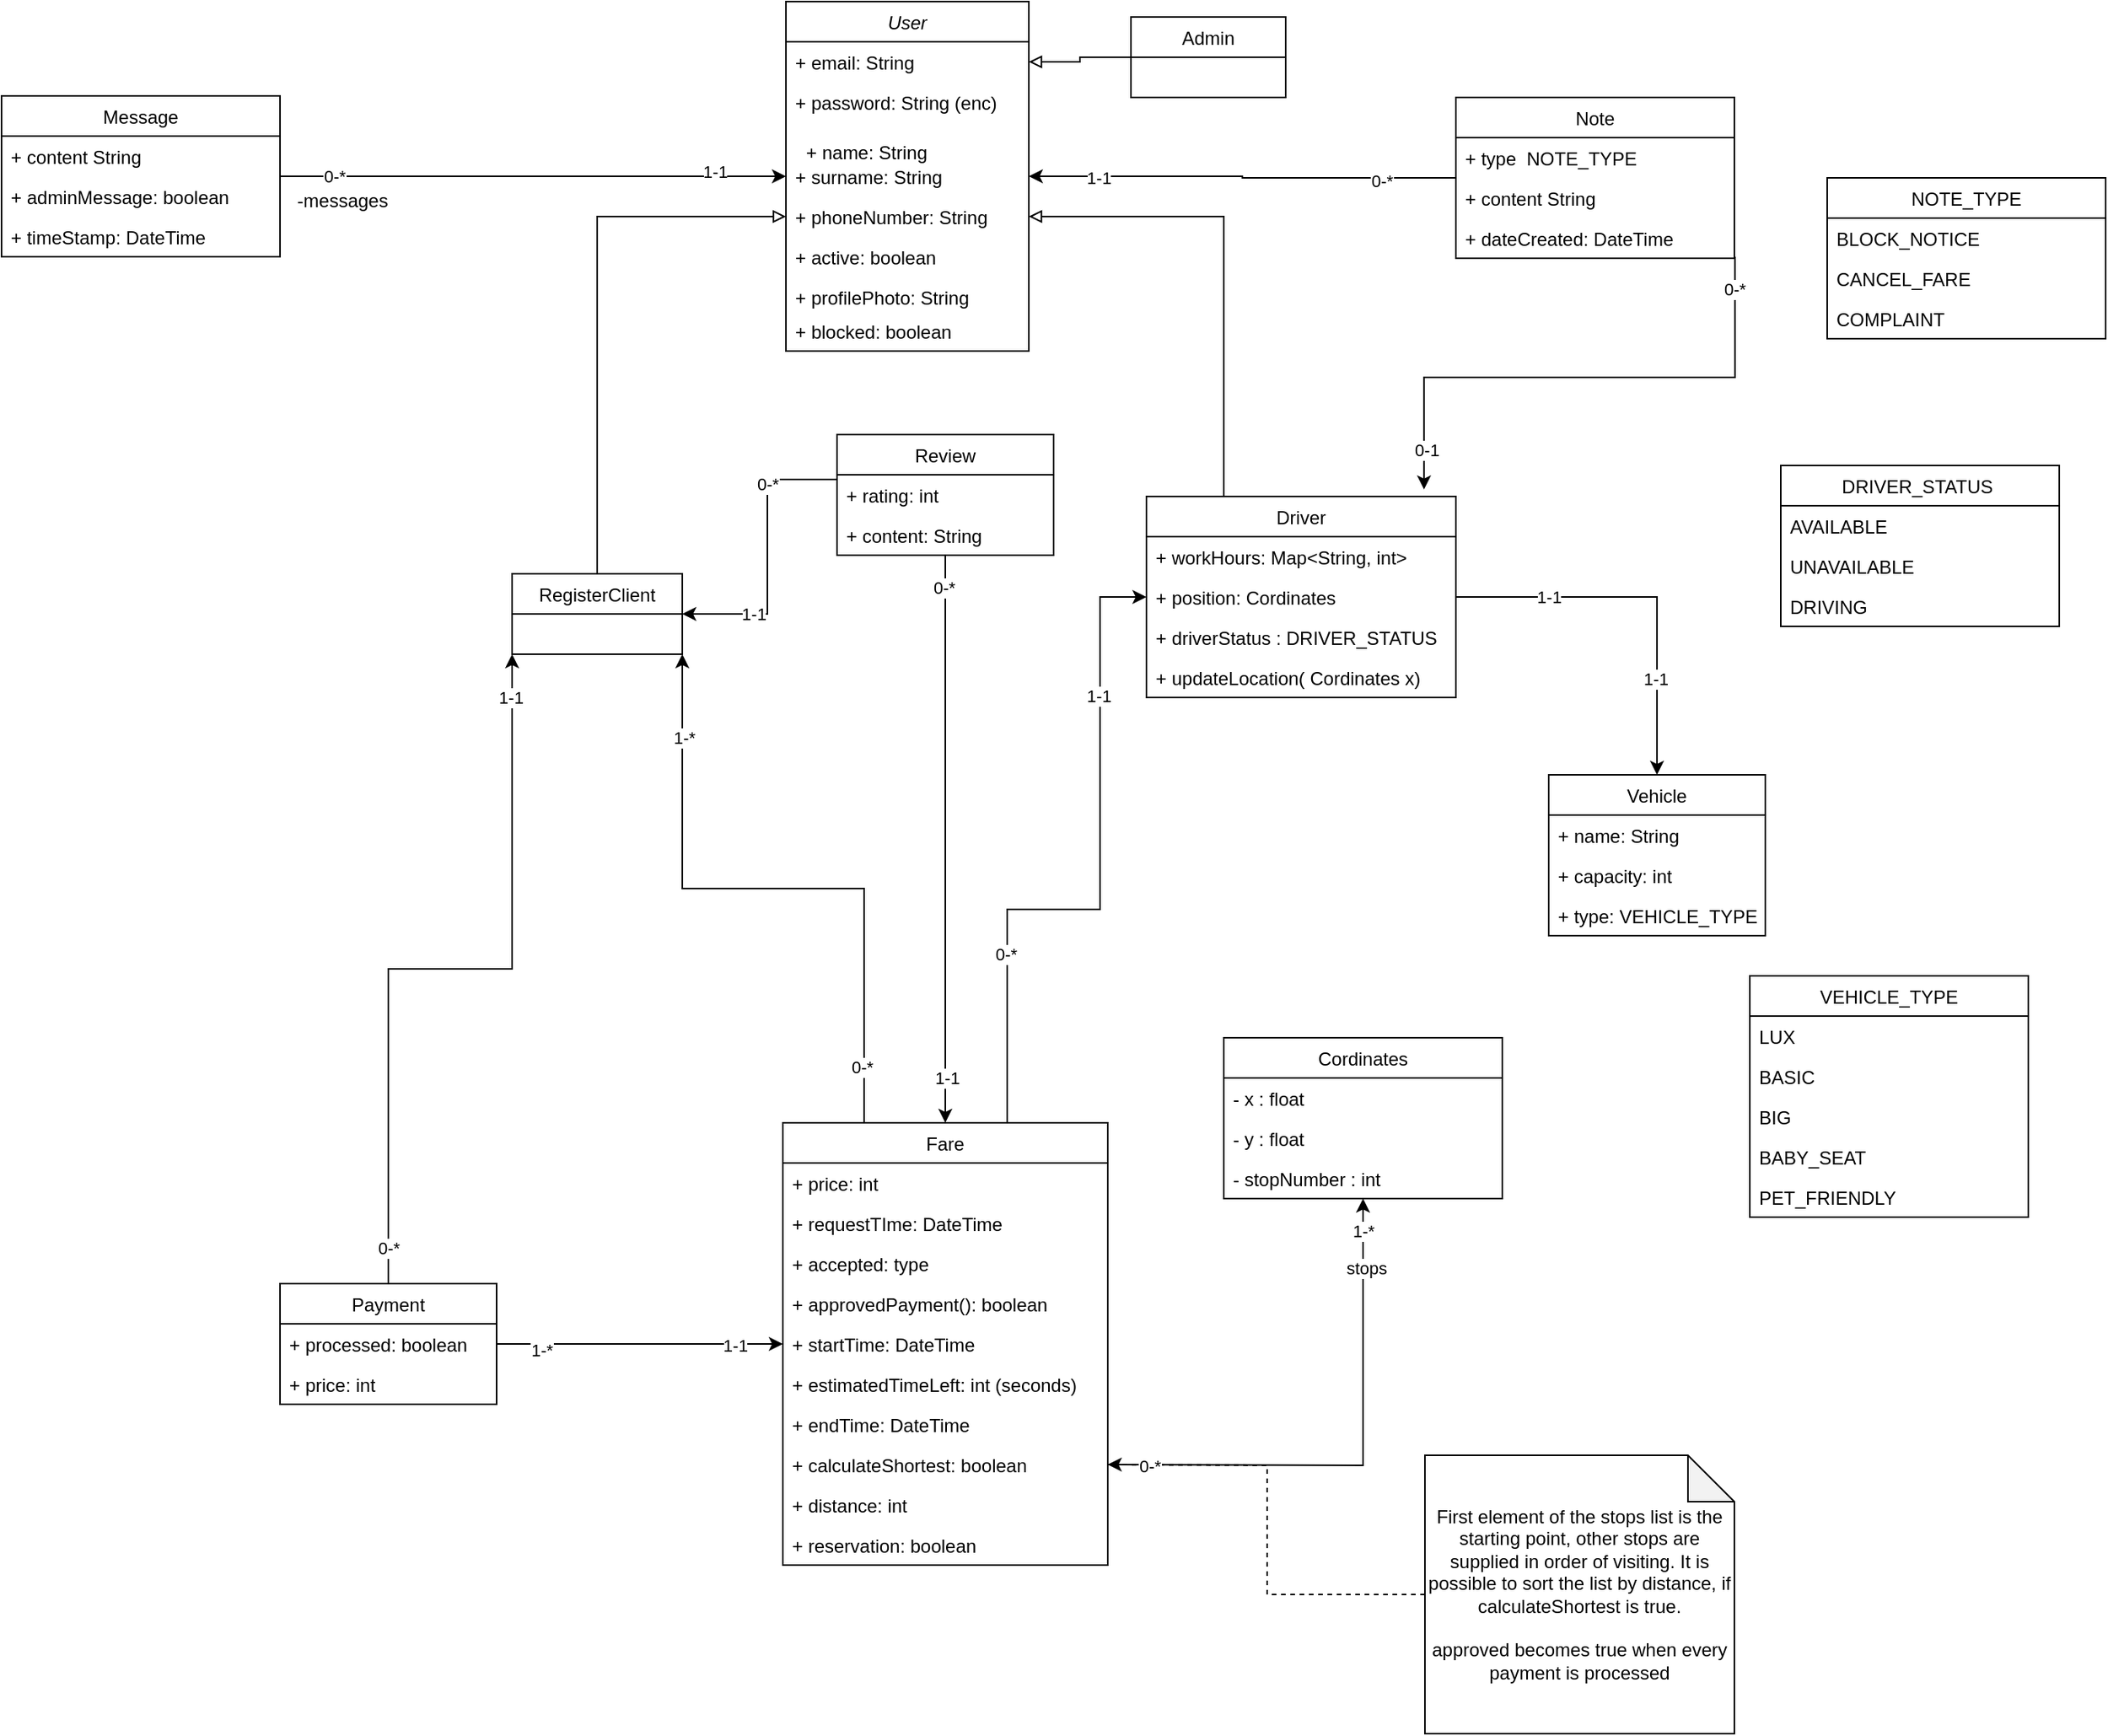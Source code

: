 <mxfile version="20.6.0" type="device"><diagram id="C5RBs43oDa-KdzZeNtuy" name="Page-1"><mxGraphModel dx="2044" dy="530" grid="1" gridSize="10" guides="1" tooltips="1" connect="1" arrows="1" fold="1" page="1" pageScale="1" pageWidth="827" pageHeight="1169" math="0" shadow="0"><root><mxCell id="WIyWlLk6GJQsqaUBKTNV-0"/><mxCell id="WIyWlLk6GJQsqaUBKTNV-1" parent="WIyWlLk6GJQsqaUBKTNV-0"/><mxCell id="YJdLlbE9_V5KjcXaR-FG-29" value="RegisterClient" style="swimlane;fontStyle=0;childLayout=stackLayout;horizontal=1;startSize=26;fillColor=none;horizontalStack=0;resizeParent=1;resizeParentMax=0;resizeLast=0;collapsible=1;marginBottom=0;" parent="WIyWlLk6GJQsqaUBKTNV-1" vertex="1"><mxGeometry x="-350" y="380" width="110" height="52" as="geometry"/></mxCell><mxCell id="YJdLlbE9_V5KjcXaR-FG-73" style="edgeStyle=orthogonalEdgeStyle;rounded=0;orthogonalLoop=1;jettySize=auto;html=1;entryX=0.5;entryY=0;entryDx=0;entryDy=0;endArrow=classic;endFill=1;" parent="WIyWlLk6GJQsqaUBKTNV-1" source="YJdLlbE9_V5KjcXaR-FG-39" target="YJdLlbE9_V5KjcXaR-FG-69" edge="1"><mxGeometry relative="1" as="geometry"/></mxCell><mxCell id="gJKFK1n08z4x0vgUifqC-19" value="1-1" style="edgeLabel;html=1;align=center;verticalAlign=middle;resizable=0;points=[];" parent="YJdLlbE9_V5KjcXaR-FG-73" vertex="1" connectable="0"><mxGeometry x="-0.516" relative="1" as="geometry"><mxPoint as="offset"/></mxGeometry></mxCell><mxCell id="gJKFK1n08z4x0vgUifqC-20" value="1-1" style="edgeLabel;html=1;align=center;verticalAlign=middle;resizable=0;points=[];" parent="YJdLlbE9_V5KjcXaR-FG-73" vertex="1" connectable="0"><mxGeometry x="0.492" y="-1" relative="1" as="geometry"><mxPoint as="offset"/></mxGeometry></mxCell><mxCell id="YJdLlbE9_V5KjcXaR-FG-39" value="Driver" style="swimlane;fontStyle=0;childLayout=stackLayout;horizontal=1;startSize=26;fillColor=none;horizontalStack=0;resizeParent=1;resizeParentMax=0;resizeLast=0;collapsible=1;marginBottom=0;" parent="WIyWlLk6GJQsqaUBKTNV-1" vertex="1"><mxGeometry x="60" y="330" width="200" height="130" as="geometry"/></mxCell><mxCell id="YJdLlbE9_V5KjcXaR-FG-41" value="+ workHours: Map&lt;String, int&gt;" style="text;strokeColor=none;fillColor=none;align=left;verticalAlign=top;spacingLeft=4;spacingRight=4;overflow=hidden;rotatable=0;points=[[0,0.5],[1,0.5]];portConstraint=eastwest;" parent="YJdLlbE9_V5KjcXaR-FG-39" vertex="1"><mxGeometry y="26" width="200" height="26" as="geometry"/></mxCell><mxCell id="NulmSKvxy2qD1-O3wv4F-1" value="+ position: Cordinates&#10;" style="text;strokeColor=none;fillColor=none;align=left;verticalAlign=top;spacingLeft=4;spacingRight=4;overflow=hidden;rotatable=0;points=[[0,0.5],[1,0.5]];portConstraint=eastwest;" parent="YJdLlbE9_V5KjcXaR-FG-39" vertex="1"><mxGeometry y="52" width="200" height="26" as="geometry"/></mxCell><mxCell id="NulmSKvxy2qD1-O3wv4F-2" value="+ driverStatus : DRIVER_STATUS " style="text;strokeColor=none;fillColor=none;align=left;verticalAlign=top;spacingLeft=4;spacingRight=4;overflow=hidden;rotatable=0;points=[[0,0.5],[1,0.5]];portConstraint=eastwest;" parent="YJdLlbE9_V5KjcXaR-FG-39" vertex="1"><mxGeometry y="78" width="200" height="26" as="geometry"/></mxCell><mxCell id="gJKFK1n08z4x0vgUifqC-6" value="+ updateLocation( Cordinates x) " style="text;strokeColor=none;fillColor=none;align=left;verticalAlign=top;spacingLeft=4;spacingRight=4;overflow=hidden;rotatable=0;points=[[0,0.5],[1,0.5]];portConstraint=eastwest;" parent="YJdLlbE9_V5KjcXaR-FG-39" vertex="1"><mxGeometry y="104" width="200" height="26" as="geometry"/></mxCell><mxCell id="YJdLlbE9_V5KjcXaR-FG-55" style="edgeStyle=orthogonalEdgeStyle;rounded=0;orthogonalLoop=1;jettySize=auto;html=1;entryX=1;entryY=0.5;entryDx=0;entryDy=0;endArrow=block;endFill=0;" parent="WIyWlLk6GJQsqaUBKTNV-1" source="YJdLlbE9_V5KjcXaR-FG-51" target="YJdLlbE9_V5KjcXaR-FG-58" edge="1"><mxGeometry relative="1" as="geometry"><mxPoint x="-17" y="107.0" as="targetPoint"/></mxGeometry></mxCell><mxCell id="YJdLlbE9_V5KjcXaR-FG-51" value="Admin" style="swimlane;fontStyle=0;childLayout=stackLayout;horizontal=1;startSize=26;fillColor=none;horizontalStack=0;resizeParent=1;resizeParentMax=0;resizeLast=0;collapsible=1;marginBottom=0;" parent="WIyWlLk6GJQsqaUBKTNV-1" vertex="1"><mxGeometry x="50" y="20" width="100" height="52" as="geometry"/></mxCell><object label="User" name="String" surname="String" id="YJdLlbE9_V5KjcXaR-FG-56"><mxCell style="swimlane;fontStyle=2;childLayout=stackLayout;horizontal=1;startSize=26;fillColor=none;horizontalStack=0;resizeParent=1;resizeParentMax=0;resizeLast=0;collapsible=1;marginBottom=0;movable=1;resizable=1;rotatable=1;deletable=1;editable=1;connectable=1;" parent="WIyWlLk6GJQsqaUBKTNV-1" vertex="1"><mxGeometry x="-173" y="10" width="157" height="226" as="geometry"><mxRectangle x="343" y="20" width="80" height="30" as="alternateBounds"/></mxGeometry></mxCell></object><mxCell id="YJdLlbE9_V5KjcXaR-FG-58" value="+ email: String&#10;" style="text;strokeColor=none;fillColor=none;align=left;verticalAlign=top;spacingLeft=4;spacingRight=4;overflow=hidden;rotatable=0;points=[[0,0.5],[1,0.5]];portConstraint=eastwest;" parent="YJdLlbE9_V5KjcXaR-FG-56" vertex="1"><mxGeometry y="26" width="157" height="26" as="geometry"/></mxCell><mxCell id="YJdLlbE9_V5KjcXaR-FG-59" value="+ password: String (enc)" style="text;strokeColor=none;fillColor=none;align=left;verticalAlign=top;spacingLeft=4;spacingRight=4;overflow=hidden;rotatable=0;points=[[0,0.5],[1,0.5]];portConstraint=eastwest;" parent="YJdLlbE9_V5KjcXaR-FG-56" vertex="1"><mxGeometry y="52" width="157" height="48" as="geometry"/></mxCell><mxCell id="YJdLlbE9_V5KjcXaR-FG-52" value="+ surname: String" style="text;strokeColor=none;fillColor=none;align=left;verticalAlign=top;spacingLeft=4;spacingRight=4;overflow=hidden;rotatable=0;points=[[0,0.5],[1,0.5]];portConstraint=eastwest;" parent="YJdLlbE9_V5KjcXaR-FG-56" vertex="1"><mxGeometry y="100" width="157" height="26" as="geometry"/></mxCell><mxCell id="YJdLlbE9_V5KjcXaR-FG-40" value="+ phoneNumber: String" style="text;strokeColor=none;fillColor=none;align=left;verticalAlign=top;spacingLeft=4;spacingRight=4;overflow=hidden;rotatable=0;points=[[0,0.5],[1,0.5]];portConstraint=eastwest;" parent="YJdLlbE9_V5KjcXaR-FG-56" vertex="1"><mxGeometry y="126" width="157" height="26" as="geometry"/></mxCell><mxCell id="YJdLlbE9_V5KjcXaR-FG-32" value="+ active: boolean" style="text;strokeColor=none;fillColor=none;align=left;verticalAlign=top;spacingLeft=4;spacingRight=4;overflow=hidden;rotatable=0;points=[[0,0.5],[1,0.5]];portConstraint=eastwest;" parent="YJdLlbE9_V5KjcXaR-FG-56" vertex="1"><mxGeometry y="152" width="157" height="26" as="geometry"/></mxCell><mxCell id="YJdLlbE9_V5KjcXaR-FG-27" value="+ profilePhoto: String" style="text;strokeColor=none;fillColor=none;align=left;verticalAlign=top;spacingLeft=4;spacingRight=4;overflow=hidden;rotatable=0;points=[[0,0.5],[1,0.5]];portConstraint=eastwest;" parent="YJdLlbE9_V5KjcXaR-FG-56" vertex="1"><mxGeometry y="178" width="157" height="22" as="geometry"/></mxCell><mxCell id="YJdLlbE9_V5KjcXaR-FG-25" value="+ blocked: boolean" style="text;strokeColor=none;fillColor=none;align=left;verticalAlign=top;spacingLeft=4;spacingRight=4;overflow=hidden;rotatable=0;points=[[0,0.5],[1,0.5]];portConstraint=eastwest;" parent="YJdLlbE9_V5KjcXaR-FG-56" vertex="1"><mxGeometry y="200" width="157" height="26" as="geometry"/></mxCell><mxCell id="YJdLlbE9_V5KjcXaR-FG-60" value="+ name: String" style="text;strokeColor=none;fillColor=none;align=left;verticalAlign=top;spacingLeft=4;spacingRight=4;overflow=hidden;rotatable=0;points=[[0,0.5],[1,0.5]];portConstraint=eastwest;" parent="WIyWlLk6GJQsqaUBKTNV-1" vertex="1"><mxGeometry x="-166" y="94" width="150" height="26" as="geometry"/></mxCell><mxCell id="YJdLlbE9_V5KjcXaR-FG-69" value="Vehicle" style="swimlane;fontStyle=0;childLayout=stackLayout;horizontal=1;startSize=26;fillColor=none;horizontalStack=0;resizeParent=1;resizeParentMax=0;resizeLast=0;collapsible=1;marginBottom=0;" parent="WIyWlLk6GJQsqaUBKTNV-1" vertex="1"><mxGeometry x="320" y="510" width="140" height="104" as="geometry"/></mxCell><mxCell id="YJdLlbE9_V5KjcXaR-FG-70" value="+ name: String" style="text;strokeColor=none;fillColor=none;align=left;verticalAlign=top;spacingLeft=4;spacingRight=4;overflow=hidden;rotatable=0;points=[[0,0.5],[1,0.5]];portConstraint=eastwest;" parent="YJdLlbE9_V5KjcXaR-FG-69" vertex="1"><mxGeometry y="26" width="140" height="26" as="geometry"/></mxCell><mxCell id="YJdLlbE9_V5KjcXaR-FG-71" value="+ capacity: int" style="text;strokeColor=none;fillColor=none;align=left;verticalAlign=top;spacingLeft=4;spacingRight=4;overflow=hidden;rotatable=0;points=[[0,0.5],[1,0.5]];portConstraint=eastwest;" parent="YJdLlbE9_V5KjcXaR-FG-69" vertex="1"><mxGeometry y="52" width="140" height="26" as="geometry"/></mxCell><mxCell id="gJKFK1n08z4x0vgUifqC-26" value="+ type: VEHICLE_TYPE" style="text;strokeColor=none;fillColor=none;align=left;verticalAlign=top;spacingLeft=4;spacingRight=4;overflow=hidden;rotatable=0;points=[[0,0.5],[1,0.5]];portConstraint=eastwest;" parent="YJdLlbE9_V5KjcXaR-FG-69" vertex="1"><mxGeometry y="78" width="140" height="26" as="geometry"/></mxCell><mxCell id="YJdLlbE9_V5KjcXaR-FG-81" style="edgeStyle=orthogonalEdgeStyle;rounded=0;orthogonalLoop=1;jettySize=auto;html=1;exitX=0.25;exitY=0;exitDx=0;exitDy=0;entryX=1;entryY=1;entryDx=0;entryDy=0;endArrow=classic;endFill=1;" parent="WIyWlLk6GJQsqaUBKTNV-1" source="YJdLlbE9_V5KjcXaR-FG-75" target="YJdLlbE9_V5KjcXaR-FG-29" edge="1"><mxGeometry relative="1" as="geometry"><mxPoint x="-173.78" y="451.22" as="targetPoint"/></mxGeometry></mxCell><mxCell id="NulmSKvxy2qD1-O3wv4F-26" value="1-*" style="edgeLabel;html=1;align=center;verticalAlign=middle;resizable=0;points=[];" parent="YJdLlbE9_V5KjcXaR-FG-81" vertex="1" connectable="0"><mxGeometry x="0.746" y="-1" relative="1" as="geometry"><mxPoint as="offset"/></mxGeometry></mxCell><mxCell id="gJKFK1n08z4x0vgUifqC-10" value="0-*" style="edgeLabel;html=1;align=center;verticalAlign=middle;resizable=0;points=[];" parent="YJdLlbE9_V5KjcXaR-FG-81" vertex="1" connectable="0"><mxGeometry x="-0.827" y="2" relative="1" as="geometry"><mxPoint as="offset"/></mxGeometry></mxCell><mxCell id="gJKFK1n08z4x0vgUifqC-7" style="edgeStyle=orthogonalEdgeStyle;rounded=0;orthogonalLoop=1;jettySize=auto;html=1;" parent="WIyWlLk6GJQsqaUBKTNV-1" source="YJdLlbE9_V5KjcXaR-FG-75" target="YJdLlbE9_V5KjcXaR-FG-39" edge="1"><mxGeometry relative="1" as="geometry"><Array as="points"><mxPoint x="-30" y="597"/><mxPoint x="30" y="597"/></Array></mxGeometry></mxCell><mxCell id="gJKFK1n08z4x0vgUifqC-8" value="0-*" style="edgeLabel;html=1;align=center;verticalAlign=middle;resizable=0;points=[];" parent="gJKFK1n08z4x0vgUifqC-7" vertex="1" connectable="0"><mxGeometry x="-0.493" y="1" relative="1" as="geometry"><mxPoint as="offset"/></mxGeometry></mxCell><mxCell id="gJKFK1n08z4x0vgUifqC-9" value="1-1" style="edgeLabel;html=1;align=center;verticalAlign=middle;resizable=0;points=[];" parent="gJKFK1n08z4x0vgUifqC-7" vertex="1" connectable="0"><mxGeometry x="0.562" y="1" relative="1" as="geometry"><mxPoint as="offset"/></mxGeometry></mxCell><mxCell id="YJdLlbE9_V5KjcXaR-FG-75" value="Fare" style="swimlane;fontStyle=0;childLayout=stackLayout;horizontal=1;startSize=26;fillColor=none;horizontalStack=0;resizeParent=1;resizeParentMax=0;resizeLast=0;collapsible=1;marginBottom=0;" parent="WIyWlLk6GJQsqaUBKTNV-1" vertex="1"><mxGeometry x="-175" y="735" width="210" height="286" as="geometry"/></mxCell><mxCell id="YJdLlbE9_V5KjcXaR-FG-77" value="+ price: int" style="text;strokeColor=none;fillColor=none;align=left;verticalAlign=top;spacingLeft=4;spacingRight=4;overflow=hidden;rotatable=0;points=[[0,0.5],[1,0.5]];portConstraint=eastwest;" parent="YJdLlbE9_V5KjcXaR-FG-75" vertex="1"><mxGeometry y="26" width="210" height="26" as="geometry"/></mxCell><mxCell id="NulmSKvxy2qD1-O3wv4F-12" value="+ requestTIme: DateTime" style="text;strokeColor=none;fillColor=none;align=left;verticalAlign=top;spacingLeft=4;spacingRight=4;overflow=hidden;rotatable=0;points=[[0,0.5],[1,0.5]];portConstraint=eastwest;" parent="YJdLlbE9_V5KjcXaR-FG-75" vertex="1"><mxGeometry y="52" width="210" height="26" as="geometry"/></mxCell><mxCell id="NulmSKvxy2qD1-O3wv4F-11" value="+ accepted: type" style="text;strokeColor=none;fillColor=none;align=left;verticalAlign=top;spacingLeft=4;spacingRight=4;overflow=hidden;rotatable=0;points=[[0,0.5],[1,0.5]];portConstraint=eastwest;" parent="YJdLlbE9_V5KjcXaR-FG-75" vertex="1"><mxGeometry y="78" width="210" height="26" as="geometry"/></mxCell><mxCell id="YJdLlbE9_V5KjcXaR-FG-90" value="+ approvedPayment(): boolean" style="text;strokeColor=none;fillColor=none;align=left;verticalAlign=top;spacingLeft=4;spacingRight=4;overflow=hidden;rotatable=0;points=[[0,0.5],[1,0.5]];portConstraint=eastwest;" parent="YJdLlbE9_V5KjcXaR-FG-75" vertex="1"><mxGeometry y="104" width="210" height="26" as="geometry"/></mxCell><mxCell id="YJdLlbE9_V5KjcXaR-FG-78" value="+ startTime: DateTime" style="text;strokeColor=none;fillColor=none;align=left;verticalAlign=top;spacingLeft=4;spacingRight=4;overflow=hidden;rotatable=0;points=[[0,0.5],[1,0.5]];portConstraint=eastwest;" parent="YJdLlbE9_V5KjcXaR-FG-75" vertex="1"><mxGeometry y="130" width="210" height="26" as="geometry"/></mxCell><mxCell id="YJdLlbE9_V5KjcXaR-FG-72" value="+ estimatedTimeLeft: int (seconds)" style="text;strokeColor=none;fillColor=none;align=left;verticalAlign=top;spacingLeft=4;spacingRight=4;overflow=hidden;rotatable=0;points=[[0,0.5],[1,0.5]];portConstraint=eastwest;" parent="YJdLlbE9_V5KjcXaR-FG-75" vertex="1"><mxGeometry y="156" width="210" height="26" as="geometry"/></mxCell><mxCell id="YJdLlbE9_V5KjcXaR-FG-26" value="+ endTime: DateTime" style="text;strokeColor=none;fillColor=none;align=left;verticalAlign=top;spacingLeft=4;spacingRight=4;overflow=hidden;rotatable=0;points=[[0,0.5],[1,0.5]];portConstraint=eastwest;" parent="YJdLlbE9_V5KjcXaR-FG-75" vertex="1"><mxGeometry y="182" width="210" height="26" as="geometry"/></mxCell><mxCell id="YJdLlbE9_V5KjcXaR-FG-91" value="+ calculateShortest: boolean" style="text;strokeColor=none;fillColor=none;align=left;verticalAlign=top;spacingLeft=4;spacingRight=4;overflow=hidden;rotatable=0;points=[[0,0.5],[1,0.5]];portConstraint=eastwest;" parent="YJdLlbE9_V5KjcXaR-FG-75" vertex="1"><mxGeometry y="208" width="210" height="26" as="geometry"/></mxCell><mxCell id="YJdLlbE9_V5KjcXaR-FG-30" value="+ distance: int" style="text;strokeColor=none;fillColor=none;align=left;verticalAlign=top;spacingLeft=4;spacingRight=4;overflow=hidden;rotatable=0;points=[[0,0.5],[1,0.5]];portConstraint=eastwest;" parent="YJdLlbE9_V5KjcXaR-FG-75" vertex="1"><mxGeometry y="234" width="210" height="26" as="geometry"/></mxCell><mxCell id="NulmSKvxy2qD1-O3wv4F-10" value="+ reservation: boolean&#10;" style="text;strokeColor=none;fillColor=none;align=left;verticalAlign=top;spacingLeft=4;spacingRight=4;overflow=hidden;rotatable=0;points=[[0,0.5],[1,0.5]];portConstraint=eastwest;" parent="YJdLlbE9_V5KjcXaR-FG-75" vertex="1"><mxGeometry y="260" width="210" height="26" as="geometry"/></mxCell><mxCell id="gJKFK1n08z4x0vgUifqC-16" style="edgeStyle=orthogonalEdgeStyle;rounded=0;orthogonalLoop=1;jettySize=auto;html=1;exitX=0;exitY=0.5;exitDx=0;exitDy=0;" parent="WIyWlLk6GJQsqaUBKTNV-1" source="YJdLlbE9_V5KjcXaR-FG-86" target="YJdLlbE9_V5KjcXaR-FG-29" edge="1"><mxGeometry relative="1" as="geometry"><Array as="points"><mxPoint x="-185" y="319"/></Array></mxGeometry></mxCell><mxCell id="gJKFK1n08z4x0vgUifqC-17" value="1-1" style="edgeLabel;html=1;align=center;verticalAlign=middle;resizable=0;points=[];" parent="gJKFK1n08z4x0vgUifqC-16" vertex="1" connectable="0"><mxGeometry x="0.54" relative="1" as="geometry"><mxPoint as="offset"/></mxGeometry></mxCell><mxCell id="gJKFK1n08z4x0vgUifqC-18" value="0-*" style="edgeLabel;html=1;align=center;verticalAlign=middle;resizable=0;points=[];" parent="gJKFK1n08z4x0vgUifqC-16" vertex="1" connectable="0"><mxGeometry x="-0.416" relative="1" as="geometry"><mxPoint as="offset"/></mxGeometry></mxCell><mxCell id="vA4asXcsJOqY0J_OqDs7-7" style="edgeStyle=orthogonalEdgeStyle;rounded=0;orthogonalLoop=1;jettySize=auto;html=1;" parent="WIyWlLk6GJQsqaUBKTNV-1" source="YJdLlbE9_V5KjcXaR-FG-85" target="YJdLlbE9_V5KjcXaR-FG-75" edge="1"><mxGeometry relative="1" as="geometry"/></mxCell><mxCell id="vA4asXcsJOqY0J_OqDs7-9" value="1-1" style="edgeLabel;html=1;align=center;verticalAlign=middle;resizable=0;points=[];" parent="vA4asXcsJOqY0J_OqDs7-7" vertex="1" connectable="0"><mxGeometry x="0.84" y="1" relative="1" as="geometry"><mxPoint as="offset"/></mxGeometry></mxCell><mxCell id="vA4asXcsJOqY0J_OqDs7-10" value="0-*" style="edgeLabel;html=1;align=center;verticalAlign=middle;resizable=0;points=[];" parent="vA4asXcsJOqY0J_OqDs7-7" vertex="1" connectable="0"><mxGeometry x="-0.889" y="-1" relative="1" as="geometry"><mxPoint as="offset"/></mxGeometry></mxCell><mxCell id="YJdLlbE9_V5KjcXaR-FG-85" value="Review" style="swimlane;fontStyle=0;childLayout=stackLayout;horizontal=1;startSize=26;fillColor=none;horizontalStack=0;resizeParent=1;resizeParentMax=0;resizeLast=0;collapsible=1;marginBottom=0;" parent="WIyWlLk6GJQsqaUBKTNV-1" vertex="1"><mxGeometry x="-140" y="290" width="140" height="78" as="geometry"/></mxCell><mxCell id="YJdLlbE9_V5KjcXaR-FG-86" value="+ rating: int&#10;" style="text;strokeColor=none;fillColor=none;align=left;verticalAlign=top;spacingLeft=4;spacingRight=4;overflow=hidden;rotatable=0;points=[[0,0.5],[1,0.5]];portConstraint=eastwest;" parent="YJdLlbE9_V5KjcXaR-FG-85" vertex="1"><mxGeometry y="26" width="140" height="26" as="geometry"/></mxCell><mxCell id="YJdLlbE9_V5KjcXaR-FG-92" value="+ content: String" style="text;strokeColor=none;fillColor=none;align=left;verticalAlign=top;spacingLeft=4;spacingRight=4;overflow=hidden;rotatable=0;points=[[0,0.5],[1,0.5]];portConstraint=eastwest;" parent="YJdLlbE9_V5KjcXaR-FG-85" vertex="1"><mxGeometry y="52" width="140" height="26" as="geometry"/></mxCell><mxCell id="YJdLlbE9_V5KjcXaR-FG-117" value="" style="edgeStyle=orthogonalEdgeStyle;rounded=0;orthogonalLoop=1;jettySize=auto;html=1;startArrow=none;startFill=0;endArrow=classic;endFill=1;dashed=1;entryX=1;entryY=0.5;entryDx=0;entryDy=0;" parent="WIyWlLk6GJQsqaUBKTNV-1" source="YJdLlbE9_V5KjcXaR-FG-106" edge="1"><mxGeometry relative="1" as="geometry"><mxPoint x="35" y="956" as="targetPoint"/></mxGeometry></mxCell><mxCell id="YJdLlbE9_V5KjcXaR-FG-106" value="First element of the stops list is the starting point, other stops are supplied in order of visiting. It is possible to sort the list by distance, if calculateShortest is true.&lt;br&gt;&lt;br&gt;approved becomes true when every payment is processed" style="shape=note;whiteSpace=wrap;html=1;backgroundOutline=1;darkOpacity=0.05;" parent="WIyWlLk6GJQsqaUBKTNV-1" vertex="1"><mxGeometry x="240" y="950" width="200" height="180" as="geometry"/></mxCell><mxCell id="zxIOZVTRy2o7CyIjMUpx-2" style="edgeStyle=orthogonalEdgeStyle;rounded=0;orthogonalLoop=1;jettySize=auto;html=1;exitX=0.5;exitY=0;exitDx=0;exitDy=0;entryX=0;entryY=1;entryDx=0;entryDy=0;" parent="WIyWlLk6GJQsqaUBKTNV-1" source="YJdLlbE9_V5KjcXaR-FG-108" target="YJdLlbE9_V5KjcXaR-FG-29" edge="1"><mxGeometry relative="1" as="geometry"/></mxCell><mxCell id="zxIOZVTRy2o7CyIjMUpx-3" value="1-1" style="edgeLabel;html=1;align=center;verticalAlign=middle;resizable=0;points=[];" parent="zxIOZVTRy2o7CyIjMUpx-2" vertex="1" connectable="0"><mxGeometry x="0.888" y="1" relative="1" as="geometry"><mxPoint as="offset"/></mxGeometry></mxCell><mxCell id="zxIOZVTRy2o7CyIjMUpx-4" value="0-*" style="edgeLabel;html=1;align=center;verticalAlign=middle;resizable=0;points=[];" parent="zxIOZVTRy2o7CyIjMUpx-2" vertex="1" connectable="0"><mxGeometry x="-0.899" relative="1" as="geometry"><mxPoint y="1" as="offset"/></mxGeometry></mxCell><mxCell id="YJdLlbE9_V5KjcXaR-FG-108" value="Payment" style="swimlane;fontStyle=0;childLayout=stackLayout;horizontal=1;startSize=26;fillColor=none;horizontalStack=0;resizeParent=1;resizeParentMax=0;resizeLast=0;collapsible=1;marginBottom=0;" parent="WIyWlLk6GJQsqaUBKTNV-1" vertex="1"><mxGeometry x="-500" y="839" width="140" height="78" as="geometry"/></mxCell><mxCell id="YJdLlbE9_V5KjcXaR-FG-111" value="+ processed: boolean" style="text;strokeColor=none;fillColor=none;align=left;verticalAlign=top;spacingLeft=4;spacingRight=4;overflow=hidden;rotatable=0;points=[[0,0.5],[1,0.5]];portConstraint=eastwest;" parent="YJdLlbE9_V5KjcXaR-FG-108" vertex="1"><mxGeometry y="26" width="140" height="26" as="geometry"/></mxCell><mxCell id="YJdLlbE9_V5KjcXaR-FG-110" value="+ price: int" style="text;strokeColor=none;fillColor=none;align=left;verticalAlign=top;spacingLeft=4;spacingRight=4;overflow=hidden;rotatable=0;points=[[0,0.5],[1,0.5]];portConstraint=eastwest;" parent="YJdLlbE9_V5KjcXaR-FG-108" vertex="1"><mxGeometry y="52" width="140" height="26" as="geometry"/></mxCell><mxCell id="NulmSKvxy2qD1-O3wv4F-14" style="edgeStyle=orthogonalEdgeStyle;rounded=0;orthogonalLoop=1;jettySize=auto;html=1;" parent="WIyWlLk6GJQsqaUBKTNV-1" source="YJdLlbE9_V5KjcXaR-FG-111" target="YJdLlbE9_V5KjcXaR-FG-75" edge="1"><mxGeometry relative="1" as="geometry"/></mxCell><mxCell id="gJKFK1n08z4x0vgUifqC-11" value="1-*" style="edgeLabel;html=1;align=center;verticalAlign=middle;resizable=0;points=[];" parent="NulmSKvxy2qD1-O3wv4F-14" vertex="1" connectable="0"><mxGeometry x="-0.689" y="-4" relative="1" as="geometry"><mxPoint as="offset"/></mxGeometry></mxCell><mxCell id="gJKFK1n08z4x0vgUifqC-12" value="1-1" style="edgeLabel;html=1;align=center;verticalAlign=middle;resizable=0;points=[];" parent="NulmSKvxy2qD1-O3wv4F-14" vertex="1" connectable="0"><mxGeometry x="0.665" y="-1" relative="1" as="geometry"><mxPoint as="offset"/></mxGeometry></mxCell><mxCell id="NulmSKvxy2qD1-O3wv4F-18" style="edgeStyle=orthogonalEdgeStyle;rounded=0;orthogonalLoop=1;jettySize=auto;html=1;" parent="WIyWlLk6GJQsqaUBKTNV-1" source="NulmSKvxy2qD1-O3wv4F-15" target="YJdLlbE9_V5KjcXaR-FG-56" edge="1"><mxGeometry relative="1" as="geometry"/></mxCell><mxCell id="gJKFK1n08z4x0vgUifqC-24" value="1-1" style="edgeLabel;html=1;align=center;verticalAlign=middle;resizable=0;points=[];" parent="NulmSKvxy2qD1-O3wv4F-18" vertex="1" connectable="0"><mxGeometry x="0.679" y="1" relative="1" as="geometry"><mxPoint as="offset"/></mxGeometry></mxCell><mxCell id="gJKFK1n08z4x0vgUifqC-25" value="0-*" style="edgeLabel;html=1;align=center;verticalAlign=middle;resizable=0;points=[];" parent="NulmSKvxy2qD1-O3wv4F-18" vertex="1" connectable="0"><mxGeometry x="-0.654" y="2" relative="1" as="geometry"><mxPoint as="offset"/></mxGeometry></mxCell><mxCell id="NulmSKvxy2qD1-O3wv4F-20" style="edgeStyle=orthogonalEdgeStyle;rounded=0;orthogonalLoop=1;jettySize=auto;html=1;entryX=0.897;entryY=-0.035;entryDx=0;entryDy=0;entryPerimeter=0;exitX=1.002;exitY=0.962;exitDx=0;exitDy=0;exitPerimeter=0;" parent="WIyWlLk6GJQsqaUBKTNV-1" source="NulmSKvxy2qD1-O3wv4F-17" target="YJdLlbE9_V5KjcXaR-FG-39" edge="1"><mxGeometry relative="1" as="geometry"/></mxCell><mxCell id="NulmSKvxy2qD1-O3wv4F-21" value="0-1" style="edgeLabel;html=1;align=center;verticalAlign=middle;resizable=0;points=[];" parent="NulmSKvxy2qD1-O3wv4F-20" vertex="1" connectable="0"><mxGeometry x="0.853" y="1" relative="1" as="geometry"><mxPoint as="offset"/></mxGeometry></mxCell><mxCell id="gJKFK1n08z4x0vgUifqC-33" value="0-*" style="edgeLabel;html=1;align=center;verticalAlign=middle;resizable=0;points=[];" parent="NulmSKvxy2qD1-O3wv4F-20" vertex="1" connectable="0"><mxGeometry x="-0.883" y="-1" relative="1" as="geometry"><mxPoint as="offset"/></mxGeometry></mxCell><mxCell id="NulmSKvxy2qD1-O3wv4F-15" value="Note" style="swimlane;fontStyle=0;childLayout=stackLayout;horizontal=1;startSize=26;fillColor=none;horizontalStack=0;resizeParent=1;resizeParentMax=0;resizeLast=0;collapsible=1;marginBottom=0;" parent="WIyWlLk6GJQsqaUBKTNV-1" vertex="1"><mxGeometry x="260" y="72" width="180" height="104" as="geometry"/></mxCell><mxCell id="NulmSKvxy2qD1-O3wv4F-19" value="+ type  NOTE_TYPE" style="text;strokeColor=none;fillColor=none;align=left;verticalAlign=top;spacingLeft=4;spacingRight=4;overflow=hidden;rotatable=0;points=[[0,0.5],[1,0.5]];portConstraint=eastwest;" parent="NulmSKvxy2qD1-O3wv4F-15" vertex="1"><mxGeometry y="26" width="180" height="26" as="geometry"/></mxCell><mxCell id="vA4asXcsJOqY0J_OqDs7-11" value="+ content String" style="text;strokeColor=none;fillColor=none;align=left;verticalAlign=top;spacingLeft=4;spacingRight=4;overflow=hidden;rotatable=0;points=[[0,0.5],[1,0.5]];portConstraint=eastwest;" parent="NulmSKvxy2qD1-O3wv4F-15" vertex="1"><mxGeometry y="52" width="180" height="26" as="geometry"/></mxCell><mxCell id="NulmSKvxy2qD1-O3wv4F-17" value="+ dateCreated: DateTime" style="text;strokeColor=none;fillColor=none;align=left;verticalAlign=top;spacingLeft=4;spacingRight=4;overflow=hidden;rotatable=0;points=[[0,0.5],[1,0.5]];portConstraint=eastwest;" parent="NulmSKvxy2qD1-O3wv4F-15" vertex="1"><mxGeometry y="78" width="180" height="26" as="geometry"/></mxCell><mxCell id="NulmSKvxy2qD1-O3wv4F-22" value="DRIVER_STATUS " style="swimlane;fontStyle=0;childLayout=stackLayout;horizontal=1;startSize=26;fillColor=none;horizontalStack=0;resizeParent=1;resizeParentMax=0;resizeLast=0;collapsible=1;marginBottom=0;" parent="WIyWlLk6GJQsqaUBKTNV-1" vertex="1"><mxGeometry x="470" y="310" width="180" height="104" as="geometry"/></mxCell><mxCell id="NulmSKvxy2qD1-O3wv4F-25" value="AVAILABLE" style="text;strokeColor=none;fillColor=none;align=left;verticalAlign=top;spacingLeft=4;spacingRight=4;overflow=hidden;rotatable=0;points=[[0,0.5],[1,0.5]];portConstraint=eastwest;" parent="NulmSKvxy2qD1-O3wv4F-22" vertex="1"><mxGeometry y="26" width="180" height="26" as="geometry"/></mxCell><mxCell id="NulmSKvxy2qD1-O3wv4F-24" value="UNAVAILABLE" style="text;strokeColor=none;fillColor=none;align=left;verticalAlign=top;spacingLeft=4;spacingRight=4;overflow=hidden;rotatable=0;points=[[0,0.5],[1,0.5]];portConstraint=eastwest;" parent="NulmSKvxy2qD1-O3wv4F-22" vertex="1"><mxGeometry y="52" width="180" height="26" as="geometry"/></mxCell><mxCell id="NulmSKvxy2qD1-O3wv4F-23" value="DRIVING" style="text;strokeColor=none;fillColor=none;align=left;verticalAlign=top;spacingLeft=4;spacingRight=4;overflow=hidden;rotatable=0;points=[[0,0.5],[1,0.5]];portConstraint=eastwest;" parent="NulmSKvxy2qD1-O3wv4F-22" vertex="1"><mxGeometry y="78" width="180" height="26" as="geometry"/></mxCell><mxCell id="NulmSKvxy2qD1-O3wv4F-27" value="NOTE_TYPE" style="swimlane;fontStyle=0;childLayout=stackLayout;horizontal=1;startSize=26;fillColor=none;horizontalStack=0;resizeParent=1;resizeParentMax=0;resizeLast=0;collapsible=1;marginBottom=0;" parent="WIyWlLk6GJQsqaUBKTNV-1" vertex="1"><mxGeometry x="500" y="124" width="180" height="104" as="geometry"/></mxCell><mxCell id="NulmSKvxy2qD1-O3wv4F-28" value="BLOCK_NOTICE" style="text;strokeColor=none;fillColor=none;align=left;verticalAlign=top;spacingLeft=4;spacingRight=4;overflow=hidden;rotatable=0;points=[[0,0.5],[1,0.5]];portConstraint=eastwest;" parent="NulmSKvxy2qD1-O3wv4F-27" vertex="1"><mxGeometry y="26" width="180" height="26" as="geometry"/></mxCell><mxCell id="NulmSKvxy2qD1-O3wv4F-29" value="CANCEL_FARE" style="text;strokeColor=none;fillColor=none;align=left;verticalAlign=top;spacingLeft=4;spacingRight=4;overflow=hidden;rotatable=0;points=[[0,0.5],[1,0.5]];portConstraint=eastwest;" parent="NulmSKvxy2qD1-O3wv4F-27" vertex="1"><mxGeometry y="52" width="180" height="26" as="geometry"/></mxCell><mxCell id="NulmSKvxy2qD1-O3wv4F-30" value="COMPLAINT" style="text;strokeColor=none;fillColor=none;align=left;verticalAlign=top;spacingLeft=4;spacingRight=4;overflow=hidden;rotatable=0;points=[[0,0.5],[1,0.5]];portConstraint=eastwest;" parent="NulmSKvxy2qD1-O3wv4F-27" vertex="1"><mxGeometry y="78" width="180" height="26" as="geometry"/></mxCell><mxCell id="gJKFK1n08z4x0vgUifqC-0" value="Cordinates" style="swimlane;fontStyle=0;childLayout=stackLayout;horizontal=1;startSize=26;fillColor=none;horizontalStack=0;resizeParent=1;resizeParentMax=0;resizeLast=0;collapsible=1;marginBottom=0;" parent="WIyWlLk6GJQsqaUBKTNV-1" vertex="1"><mxGeometry x="110" y="680" width="180" height="104" as="geometry"/></mxCell><mxCell id="gJKFK1n08z4x0vgUifqC-1" value="- x : float" style="text;strokeColor=none;fillColor=none;align=left;verticalAlign=top;spacingLeft=4;spacingRight=4;overflow=hidden;rotatable=0;points=[[0,0.5],[1,0.5]];portConstraint=eastwest;" parent="gJKFK1n08z4x0vgUifqC-0" vertex="1"><mxGeometry y="26" width="180" height="26" as="geometry"/></mxCell><mxCell id="zxIOZVTRy2o7CyIjMUpx-0" value="- y : float" style="text;strokeColor=none;fillColor=none;align=left;verticalAlign=top;spacingLeft=4;spacingRight=4;overflow=hidden;rotatable=0;points=[[0,0.5],[1,0.5]];portConstraint=eastwest;" parent="gJKFK1n08z4x0vgUifqC-0" vertex="1"><mxGeometry y="52" width="180" height="26" as="geometry"/></mxCell><mxCell id="gJKFK1n08z4x0vgUifqC-2" value="- stopNumber : int" style="text;strokeColor=none;fillColor=none;align=left;verticalAlign=top;spacingLeft=4;spacingRight=4;overflow=hidden;rotatable=0;points=[[0,0.5],[1,0.5]];portConstraint=eastwest;" parent="gJKFK1n08z4x0vgUifqC-0" vertex="1"><mxGeometry y="78" width="180" height="26" as="geometry"/></mxCell><mxCell id="gJKFK1n08z4x0vgUifqC-22" style="edgeStyle=orthogonalEdgeStyle;rounded=0;orthogonalLoop=1;jettySize=auto;html=1;exitX=0.25;exitY=0;exitDx=0;exitDy=0;entryX=1;entryY=0.5;entryDx=0;entryDy=0;endArrow=block;endFill=0;" parent="WIyWlLk6GJQsqaUBKTNV-1" source="YJdLlbE9_V5KjcXaR-FG-39" target="YJdLlbE9_V5KjcXaR-FG-40" edge="1"><mxGeometry relative="1" as="geometry"><mxPoint x="-253" y="309" as="targetPoint"/><mxPoint x="-380" y="310" as="sourcePoint"/></mxGeometry></mxCell><mxCell id="gJKFK1n08z4x0vgUifqC-23" style="edgeStyle=orthogonalEdgeStyle;rounded=0;orthogonalLoop=1;jettySize=auto;html=1;entryX=0;entryY=0.5;entryDx=0;entryDy=0;endArrow=block;endFill=0;exitX=0.5;exitY=0;exitDx=0;exitDy=0;" parent="WIyWlLk6GJQsqaUBKTNV-1" source="YJdLlbE9_V5KjcXaR-FG-29" target="YJdLlbE9_V5KjcXaR-FG-40" edge="1"><mxGeometry relative="1" as="geometry"><mxPoint x="-153" y="69" as="targetPoint"/><mxPoint x="-280" y="70" as="sourcePoint"/></mxGeometry></mxCell><mxCell id="gJKFK1n08z4x0vgUifqC-27" value="VEHICLE_TYPE" style="swimlane;fontStyle=0;childLayout=stackLayout;horizontal=1;startSize=26;fillColor=none;horizontalStack=0;resizeParent=1;resizeParentMax=0;resizeLast=0;collapsible=1;marginBottom=0;" parent="WIyWlLk6GJQsqaUBKTNV-1" vertex="1"><mxGeometry x="450" y="640" width="180" height="156" as="geometry"/></mxCell><mxCell id="gJKFK1n08z4x0vgUifqC-28" value="LUX" style="text;strokeColor=none;fillColor=none;align=left;verticalAlign=top;spacingLeft=4;spacingRight=4;overflow=hidden;rotatable=0;points=[[0,0.5],[1,0.5]];portConstraint=eastwest;" parent="gJKFK1n08z4x0vgUifqC-27" vertex="1"><mxGeometry y="26" width="180" height="26" as="geometry"/></mxCell><mxCell id="gJKFK1n08z4x0vgUifqC-29" value="BASIC" style="text;strokeColor=none;fillColor=none;align=left;verticalAlign=top;spacingLeft=4;spacingRight=4;overflow=hidden;rotatable=0;points=[[0,0.5],[1,0.5]];portConstraint=eastwest;" parent="gJKFK1n08z4x0vgUifqC-27" vertex="1"><mxGeometry y="52" width="180" height="26" as="geometry"/></mxCell><mxCell id="gJKFK1n08z4x0vgUifqC-31" value="BIG" style="text;strokeColor=none;fillColor=none;align=left;verticalAlign=top;spacingLeft=4;spacingRight=4;overflow=hidden;rotatable=0;points=[[0,0.5],[1,0.5]];portConstraint=eastwest;" parent="gJKFK1n08z4x0vgUifqC-27" vertex="1"><mxGeometry y="78" width="180" height="26" as="geometry"/></mxCell><mxCell id="gJKFK1n08z4x0vgUifqC-32" value="BABY_SEAT" style="text;strokeColor=none;fillColor=none;align=left;verticalAlign=top;spacingLeft=4;spacingRight=4;overflow=hidden;rotatable=0;points=[[0,0.5],[1,0.5]];portConstraint=eastwest;" parent="gJKFK1n08z4x0vgUifqC-27" vertex="1"><mxGeometry y="104" width="180" height="26" as="geometry"/></mxCell><mxCell id="gJKFK1n08z4x0vgUifqC-30" value="PET_FRIENDLY" style="text;strokeColor=none;fillColor=none;align=left;verticalAlign=top;spacingLeft=4;spacingRight=4;overflow=hidden;rotatable=0;points=[[0,0.5],[1,0.5]];portConstraint=eastwest;" parent="gJKFK1n08z4x0vgUifqC-27" vertex="1"><mxGeometry y="130" width="180" height="26" as="geometry"/></mxCell><mxCell id="vA4asXcsJOqY0J_OqDs7-0" style="edgeStyle=orthogonalEdgeStyle;rounded=0;orthogonalLoop=1;jettySize=auto;html=1;" parent="WIyWlLk6GJQsqaUBKTNV-1" target="gJKFK1n08z4x0vgUifqC-0" edge="1"><mxGeometry relative="1" as="geometry"><mxPoint x="35" y="956" as="sourcePoint"/></mxGeometry></mxCell><mxCell id="vA4asXcsJOqY0J_OqDs7-1" value="1-*" style="edgeLabel;html=1;align=center;verticalAlign=middle;resizable=0;points=[];" parent="vA4asXcsJOqY0J_OqDs7-0" vertex="1" connectable="0"><mxGeometry x="0.875" relative="1" as="geometry"><mxPoint as="offset"/></mxGeometry></mxCell><mxCell id="vA4asXcsJOqY0J_OqDs7-3" value="0-*" style="edgeLabel;html=1;align=center;verticalAlign=middle;resizable=0;points=[];" parent="vA4asXcsJOqY0J_OqDs7-0" vertex="1" connectable="0"><mxGeometry x="-0.844" y="-1" relative="1" as="geometry"><mxPoint as="offset"/></mxGeometry></mxCell><mxCell id="zxIOZVTRy2o7CyIjMUpx-1" value="stops" style="edgeLabel;html=1;align=center;verticalAlign=middle;resizable=0;points=[];" parent="vA4asXcsJOqY0J_OqDs7-0" vertex="1" connectable="0"><mxGeometry x="0.736" y="-2" relative="1" as="geometry"><mxPoint as="offset"/></mxGeometry></mxCell><mxCell id="YYtGdj6v934Vtw0HX3nt-9" style="edgeStyle=orthogonalEdgeStyle;rounded=0;orthogonalLoop=1;jettySize=auto;html=1;" edge="1" parent="WIyWlLk6GJQsqaUBKTNV-1" source="YYtGdj6v934Vtw0HX3nt-0" target="YJdLlbE9_V5KjcXaR-FG-56"><mxGeometry relative="1" as="geometry"/></mxCell><mxCell id="YYtGdj6v934Vtw0HX3nt-10" value="0-*" style="edgeLabel;html=1;align=center;verticalAlign=middle;resizable=0;points=[];" vertex="1" connectable="0" parent="YYtGdj6v934Vtw0HX3nt-9"><mxGeometry x="-0.788" relative="1" as="geometry"><mxPoint as="offset"/></mxGeometry></mxCell><mxCell id="YYtGdj6v934Vtw0HX3nt-11" value="1-1" style="edgeLabel;html=1;align=center;verticalAlign=middle;resizable=0;points=[];" vertex="1" connectable="0" parent="YYtGdj6v934Vtw0HX3nt-9"><mxGeometry x="0.715" y="3" relative="1" as="geometry"><mxPoint as="offset"/></mxGeometry></mxCell><mxCell id="YYtGdj6v934Vtw0HX3nt-0" value="Message" style="swimlane;fontStyle=0;childLayout=stackLayout;horizontal=1;startSize=26;fillColor=none;horizontalStack=0;resizeParent=1;resizeParentMax=0;resizeLast=0;collapsible=1;marginBottom=0;" vertex="1" parent="WIyWlLk6GJQsqaUBKTNV-1"><mxGeometry x="-680" y="71" width="180" height="104" as="geometry"/></mxCell><mxCell id="YYtGdj6v934Vtw0HX3nt-2" value="+ content String" style="text;strokeColor=none;fillColor=none;align=left;verticalAlign=top;spacingLeft=4;spacingRight=4;overflow=hidden;rotatable=0;points=[[0,0.5],[1,0.5]];portConstraint=eastwest;" vertex="1" parent="YYtGdj6v934Vtw0HX3nt-0"><mxGeometry y="26" width="180" height="26" as="geometry"/></mxCell><mxCell id="YYtGdj6v934Vtw0HX3nt-8" value="+ adminMessage: boolean" style="text;strokeColor=none;fillColor=none;align=left;verticalAlign=top;spacingLeft=4;spacingRight=4;overflow=hidden;rotatable=0;points=[[0,0.5],[1,0.5]];portConstraint=eastwest;" vertex="1" parent="YYtGdj6v934Vtw0HX3nt-0"><mxGeometry y="52" width="180" height="26" as="geometry"/></mxCell><mxCell id="YYtGdj6v934Vtw0HX3nt-3" value="+ timeStamp: DateTime" style="text;strokeColor=none;fillColor=none;align=left;verticalAlign=top;spacingLeft=4;spacingRight=4;overflow=hidden;rotatable=0;points=[[0,0.5],[1,0.5]];portConstraint=eastwest;" vertex="1" parent="YYtGdj6v934Vtw0HX3nt-0"><mxGeometry y="78" width="180" height="26" as="geometry"/></mxCell><mxCell id="YYtGdj6v934Vtw0HX3nt-13" value="-messages" style="text;html=1;align=center;verticalAlign=middle;resizable=0;points=[];autosize=1;strokeColor=none;fillColor=none;" vertex="1" parent="WIyWlLk6GJQsqaUBKTNV-1"><mxGeometry x="-500" y="124" width="80" height="30" as="geometry"/></mxCell></root></mxGraphModel></diagram></mxfile>